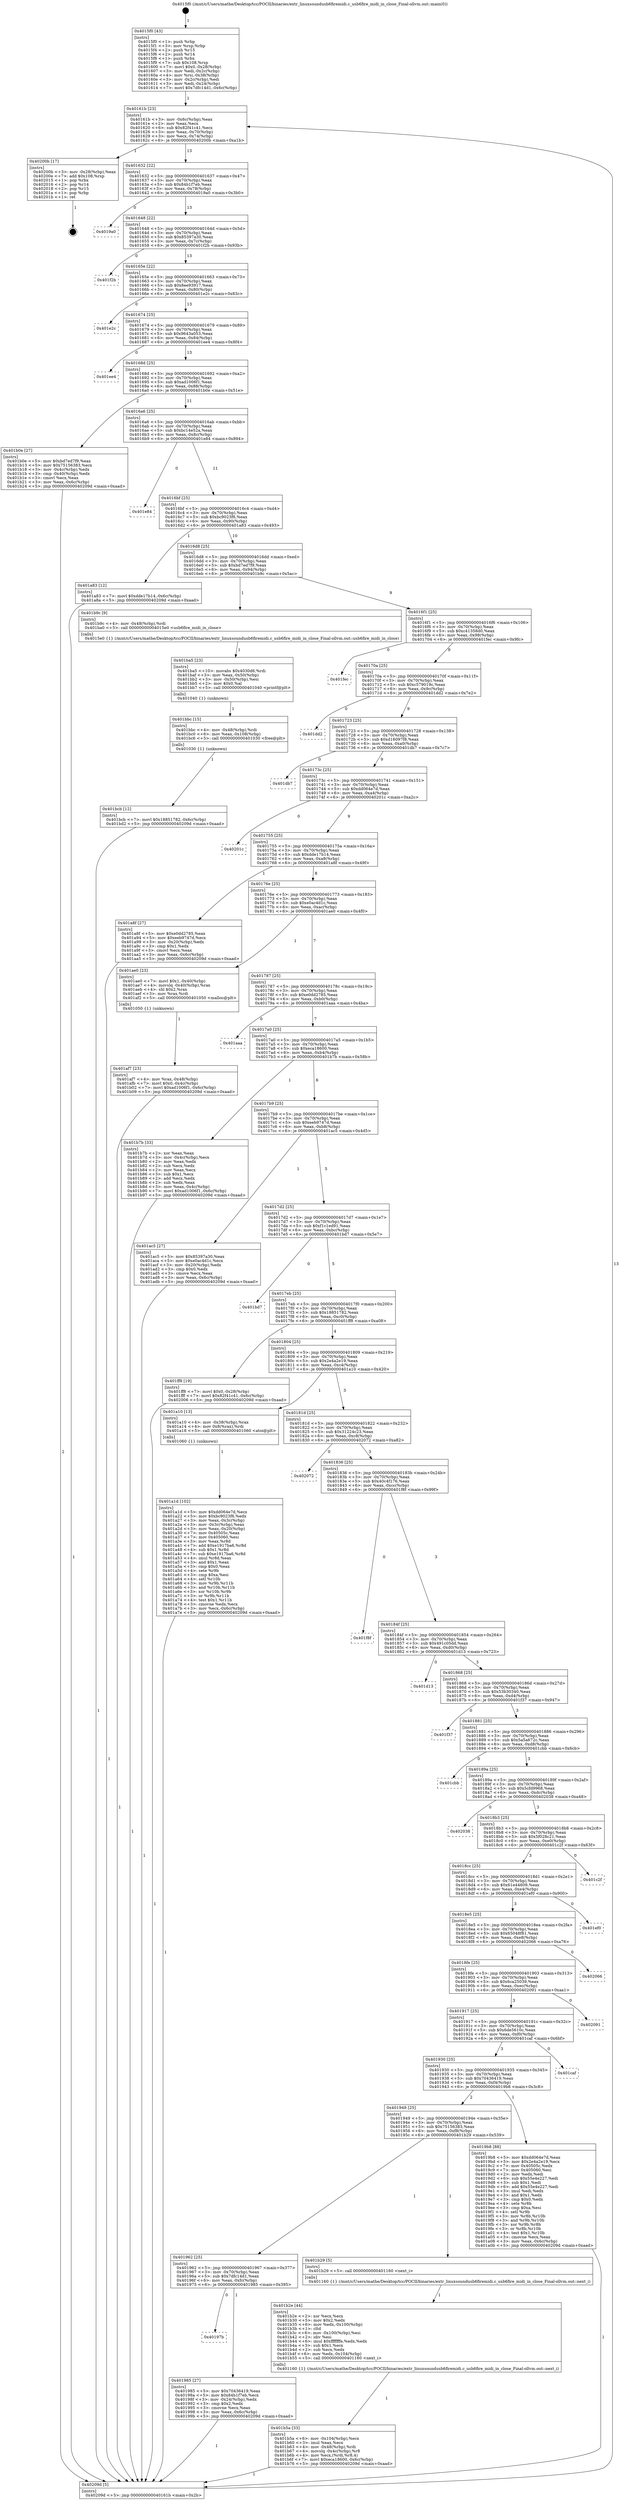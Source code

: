digraph "0x4015f0" {
  label = "0x4015f0 (/mnt/c/Users/mathe/Desktop/tcc/POCII/binaries/extr_linuxsoundusb6firemidi.c_usb6fire_midi_in_close_Final-ollvm.out::main(0))"
  labelloc = "t"
  node[shape=record]

  Entry [label="",width=0.3,height=0.3,shape=circle,fillcolor=black,style=filled]
  "0x40161b" [label="{
     0x40161b [23]\l
     | [instrs]\l
     &nbsp;&nbsp;0x40161b \<+3\>: mov -0x6c(%rbp),%eax\l
     &nbsp;&nbsp;0x40161e \<+2\>: mov %eax,%ecx\l
     &nbsp;&nbsp;0x401620 \<+6\>: sub $0x82f41c41,%ecx\l
     &nbsp;&nbsp;0x401626 \<+3\>: mov %eax,-0x70(%rbp)\l
     &nbsp;&nbsp;0x401629 \<+3\>: mov %ecx,-0x74(%rbp)\l
     &nbsp;&nbsp;0x40162c \<+6\>: je 000000000040200b \<main+0xa1b\>\l
  }"]
  "0x40200b" [label="{
     0x40200b [17]\l
     | [instrs]\l
     &nbsp;&nbsp;0x40200b \<+3\>: mov -0x28(%rbp),%eax\l
     &nbsp;&nbsp;0x40200e \<+7\>: add $0x108,%rsp\l
     &nbsp;&nbsp;0x402015 \<+1\>: pop %rbx\l
     &nbsp;&nbsp;0x402016 \<+2\>: pop %r14\l
     &nbsp;&nbsp;0x402018 \<+2\>: pop %r15\l
     &nbsp;&nbsp;0x40201a \<+1\>: pop %rbp\l
     &nbsp;&nbsp;0x40201b \<+1\>: ret\l
  }"]
  "0x401632" [label="{
     0x401632 [22]\l
     | [instrs]\l
     &nbsp;&nbsp;0x401632 \<+5\>: jmp 0000000000401637 \<main+0x47\>\l
     &nbsp;&nbsp;0x401637 \<+3\>: mov -0x70(%rbp),%eax\l
     &nbsp;&nbsp;0x40163a \<+5\>: sub $0x84b1f7eb,%eax\l
     &nbsp;&nbsp;0x40163f \<+3\>: mov %eax,-0x78(%rbp)\l
     &nbsp;&nbsp;0x401642 \<+6\>: je 00000000004019a0 \<main+0x3b0\>\l
  }"]
  Exit [label="",width=0.3,height=0.3,shape=circle,fillcolor=black,style=filled,peripheries=2]
  "0x4019a0" [label="{
     0x4019a0\l
  }", style=dashed]
  "0x401648" [label="{
     0x401648 [22]\l
     | [instrs]\l
     &nbsp;&nbsp;0x401648 \<+5\>: jmp 000000000040164d \<main+0x5d\>\l
     &nbsp;&nbsp;0x40164d \<+3\>: mov -0x70(%rbp),%eax\l
     &nbsp;&nbsp;0x401650 \<+5\>: sub $0x85397a30,%eax\l
     &nbsp;&nbsp;0x401655 \<+3\>: mov %eax,-0x7c(%rbp)\l
     &nbsp;&nbsp;0x401658 \<+6\>: je 0000000000401f2b \<main+0x93b\>\l
  }"]
  "0x401bcb" [label="{
     0x401bcb [12]\l
     | [instrs]\l
     &nbsp;&nbsp;0x401bcb \<+7\>: movl $0x18851782,-0x6c(%rbp)\l
     &nbsp;&nbsp;0x401bd2 \<+5\>: jmp 000000000040209d \<main+0xaad\>\l
  }"]
  "0x401f2b" [label="{
     0x401f2b\l
  }", style=dashed]
  "0x40165e" [label="{
     0x40165e [22]\l
     | [instrs]\l
     &nbsp;&nbsp;0x40165e \<+5\>: jmp 0000000000401663 \<main+0x73\>\l
     &nbsp;&nbsp;0x401663 \<+3\>: mov -0x70(%rbp),%eax\l
     &nbsp;&nbsp;0x401666 \<+5\>: sub $0x8ee93917,%eax\l
     &nbsp;&nbsp;0x40166b \<+3\>: mov %eax,-0x80(%rbp)\l
     &nbsp;&nbsp;0x40166e \<+6\>: je 0000000000401e2c \<main+0x83c\>\l
  }"]
  "0x401bbc" [label="{
     0x401bbc [15]\l
     | [instrs]\l
     &nbsp;&nbsp;0x401bbc \<+4\>: mov -0x48(%rbp),%rdi\l
     &nbsp;&nbsp;0x401bc0 \<+6\>: mov %eax,-0x108(%rbp)\l
     &nbsp;&nbsp;0x401bc6 \<+5\>: call 0000000000401030 \<free@plt\>\l
     | [calls]\l
     &nbsp;&nbsp;0x401030 \{1\} (unknown)\l
  }"]
  "0x401e2c" [label="{
     0x401e2c\l
  }", style=dashed]
  "0x401674" [label="{
     0x401674 [25]\l
     | [instrs]\l
     &nbsp;&nbsp;0x401674 \<+5\>: jmp 0000000000401679 \<main+0x89\>\l
     &nbsp;&nbsp;0x401679 \<+3\>: mov -0x70(%rbp),%eax\l
     &nbsp;&nbsp;0x40167c \<+5\>: sub $0x9643a053,%eax\l
     &nbsp;&nbsp;0x401681 \<+6\>: mov %eax,-0x84(%rbp)\l
     &nbsp;&nbsp;0x401687 \<+6\>: je 0000000000401ee4 \<main+0x8f4\>\l
  }"]
  "0x401ba5" [label="{
     0x401ba5 [23]\l
     | [instrs]\l
     &nbsp;&nbsp;0x401ba5 \<+10\>: movabs $0x4030d6,%rdi\l
     &nbsp;&nbsp;0x401baf \<+3\>: mov %eax,-0x50(%rbp)\l
     &nbsp;&nbsp;0x401bb2 \<+3\>: mov -0x50(%rbp),%esi\l
     &nbsp;&nbsp;0x401bb5 \<+2\>: mov $0x0,%al\l
     &nbsp;&nbsp;0x401bb7 \<+5\>: call 0000000000401040 \<printf@plt\>\l
     | [calls]\l
     &nbsp;&nbsp;0x401040 \{1\} (unknown)\l
  }"]
  "0x401ee4" [label="{
     0x401ee4\l
  }", style=dashed]
  "0x40168d" [label="{
     0x40168d [25]\l
     | [instrs]\l
     &nbsp;&nbsp;0x40168d \<+5\>: jmp 0000000000401692 \<main+0xa2\>\l
     &nbsp;&nbsp;0x401692 \<+3\>: mov -0x70(%rbp),%eax\l
     &nbsp;&nbsp;0x401695 \<+5\>: sub $0xad1006f1,%eax\l
     &nbsp;&nbsp;0x40169a \<+6\>: mov %eax,-0x88(%rbp)\l
     &nbsp;&nbsp;0x4016a0 \<+6\>: je 0000000000401b0e \<main+0x51e\>\l
  }"]
  "0x401b5a" [label="{
     0x401b5a [33]\l
     | [instrs]\l
     &nbsp;&nbsp;0x401b5a \<+6\>: mov -0x104(%rbp),%ecx\l
     &nbsp;&nbsp;0x401b60 \<+3\>: imul %eax,%ecx\l
     &nbsp;&nbsp;0x401b63 \<+4\>: mov -0x48(%rbp),%rdi\l
     &nbsp;&nbsp;0x401b67 \<+4\>: movslq -0x4c(%rbp),%r8\l
     &nbsp;&nbsp;0x401b6b \<+4\>: mov %ecx,(%rdi,%r8,4)\l
     &nbsp;&nbsp;0x401b6f \<+7\>: movl $0xeca18600,-0x6c(%rbp)\l
     &nbsp;&nbsp;0x401b76 \<+5\>: jmp 000000000040209d \<main+0xaad\>\l
  }"]
  "0x401b0e" [label="{
     0x401b0e [27]\l
     | [instrs]\l
     &nbsp;&nbsp;0x401b0e \<+5\>: mov $0xbd7ed7f9,%eax\l
     &nbsp;&nbsp;0x401b13 \<+5\>: mov $0x75156383,%ecx\l
     &nbsp;&nbsp;0x401b18 \<+3\>: mov -0x4c(%rbp),%edx\l
     &nbsp;&nbsp;0x401b1b \<+3\>: cmp -0x40(%rbp),%edx\l
     &nbsp;&nbsp;0x401b1e \<+3\>: cmovl %ecx,%eax\l
     &nbsp;&nbsp;0x401b21 \<+3\>: mov %eax,-0x6c(%rbp)\l
     &nbsp;&nbsp;0x401b24 \<+5\>: jmp 000000000040209d \<main+0xaad\>\l
  }"]
  "0x4016a6" [label="{
     0x4016a6 [25]\l
     | [instrs]\l
     &nbsp;&nbsp;0x4016a6 \<+5\>: jmp 00000000004016ab \<main+0xbb\>\l
     &nbsp;&nbsp;0x4016ab \<+3\>: mov -0x70(%rbp),%eax\l
     &nbsp;&nbsp;0x4016ae \<+5\>: sub $0xbc14e52a,%eax\l
     &nbsp;&nbsp;0x4016b3 \<+6\>: mov %eax,-0x8c(%rbp)\l
     &nbsp;&nbsp;0x4016b9 \<+6\>: je 0000000000401e84 \<main+0x894\>\l
  }"]
  "0x401b2e" [label="{
     0x401b2e [44]\l
     | [instrs]\l
     &nbsp;&nbsp;0x401b2e \<+2\>: xor %ecx,%ecx\l
     &nbsp;&nbsp;0x401b30 \<+5\>: mov $0x2,%edx\l
     &nbsp;&nbsp;0x401b35 \<+6\>: mov %edx,-0x100(%rbp)\l
     &nbsp;&nbsp;0x401b3b \<+1\>: cltd\l
     &nbsp;&nbsp;0x401b3c \<+6\>: mov -0x100(%rbp),%esi\l
     &nbsp;&nbsp;0x401b42 \<+2\>: idiv %esi\l
     &nbsp;&nbsp;0x401b44 \<+6\>: imul $0xfffffffe,%edx,%edx\l
     &nbsp;&nbsp;0x401b4a \<+3\>: sub $0x1,%ecx\l
     &nbsp;&nbsp;0x401b4d \<+2\>: sub %ecx,%edx\l
     &nbsp;&nbsp;0x401b4f \<+6\>: mov %edx,-0x104(%rbp)\l
     &nbsp;&nbsp;0x401b55 \<+5\>: call 0000000000401160 \<next_i\>\l
     | [calls]\l
     &nbsp;&nbsp;0x401160 \{1\} (/mnt/c/Users/mathe/Desktop/tcc/POCII/binaries/extr_linuxsoundusb6firemidi.c_usb6fire_midi_in_close_Final-ollvm.out::next_i)\l
  }"]
  "0x401e84" [label="{
     0x401e84\l
  }", style=dashed]
  "0x4016bf" [label="{
     0x4016bf [25]\l
     | [instrs]\l
     &nbsp;&nbsp;0x4016bf \<+5\>: jmp 00000000004016c4 \<main+0xd4\>\l
     &nbsp;&nbsp;0x4016c4 \<+3\>: mov -0x70(%rbp),%eax\l
     &nbsp;&nbsp;0x4016c7 \<+5\>: sub $0xbc9023f6,%eax\l
     &nbsp;&nbsp;0x4016cc \<+6\>: mov %eax,-0x90(%rbp)\l
     &nbsp;&nbsp;0x4016d2 \<+6\>: je 0000000000401a83 \<main+0x493\>\l
  }"]
  "0x401af7" [label="{
     0x401af7 [23]\l
     | [instrs]\l
     &nbsp;&nbsp;0x401af7 \<+4\>: mov %rax,-0x48(%rbp)\l
     &nbsp;&nbsp;0x401afb \<+7\>: movl $0x0,-0x4c(%rbp)\l
     &nbsp;&nbsp;0x401b02 \<+7\>: movl $0xad1006f1,-0x6c(%rbp)\l
     &nbsp;&nbsp;0x401b09 \<+5\>: jmp 000000000040209d \<main+0xaad\>\l
  }"]
  "0x401a83" [label="{
     0x401a83 [12]\l
     | [instrs]\l
     &nbsp;&nbsp;0x401a83 \<+7\>: movl $0xdde17b14,-0x6c(%rbp)\l
     &nbsp;&nbsp;0x401a8a \<+5\>: jmp 000000000040209d \<main+0xaad\>\l
  }"]
  "0x4016d8" [label="{
     0x4016d8 [25]\l
     | [instrs]\l
     &nbsp;&nbsp;0x4016d8 \<+5\>: jmp 00000000004016dd \<main+0xed\>\l
     &nbsp;&nbsp;0x4016dd \<+3\>: mov -0x70(%rbp),%eax\l
     &nbsp;&nbsp;0x4016e0 \<+5\>: sub $0xbd7ed7f9,%eax\l
     &nbsp;&nbsp;0x4016e5 \<+6\>: mov %eax,-0x94(%rbp)\l
     &nbsp;&nbsp;0x4016eb \<+6\>: je 0000000000401b9c \<main+0x5ac\>\l
  }"]
  "0x401a1d" [label="{
     0x401a1d [102]\l
     | [instrs]\l
     &nbsp;&nbsp;0x401a1d \<+5\>: mov $0xdd064e7d,%ecx\l
     &nbsp;&nbsp;0x401a22 \<+5\>: mov $0xbc9023f6,%edx\l
     &nbsp;&nbsp;0x401a27 \<+3\>: mov %eax,-0x3c(%rbp)\l
     &nbsp;&nbsp;0x401a2a \<+3\>: mov -0x3c(%rbp),%eax\l
     &nbsp;&nbsp;0x401a2d \<+3\>: mov %eax,-0x20(%rbp)\l
     &nbsp;&nbsp;0x401a30 \<+7\>: mov 0x40505c,%eax\l
     &nbsp;&nbsp;0x401a37 \<+7\>: mov 0x405060,%esi\l
     &nbsp;&nbsp;0x401a3e \<+3\>: mov %eax,%r8d\l
     &nbsp;&nbsp;0x401a41 \<+7\>: add $0xe1917ba6,%r8d\l
     &nbsp;&nbsp;0x401a48 \<+4\>: sub $0x1,%r8d\l
     &nbsp;&nbsp;0x401a4c \<+7\>: sub $0xe1917ba6,%r8d\l
     &nbsp;&nbsp;0x401a53 \<+4\>: imul %r8d,%eax\l
     &nbsp;&nbsp;0x401a57 \<+3\>: and $0x1,%eax\l
     &nbsp;&nbsp;0x401a5a \<+3\>: cmp $0x0,%eax\l
     &nbsp;&nbsp;0x401a5d \<+4\>: sete %r9b\l
     &nbsp;&nbsp;0x401a61 \<+3\>: cmp $0xa,%esi\l
     &nbsp;&nbsp;0x401a64 \<+4\>: setl %r10b\l
     &nbsp;&nbsp;0x401a68 \<+3\>: mov %r9b,%r11b\l
     &nbsp;&nbsp;0x401a6b \<+3\>: and %r10b,%r11b\l
     &nbsp;&nbsp;0x401a6e \<+3\>: xor %r10b,%r9b\l
     &nbsp;&nbsp;0x401a71 \<+3\>: or %r9b,%r11b\l
     &nbsp;&nbsp;0x401a74 \<+4\>: test $0x1,%r11b\l
     &nbsp;&nbsp;0x401a78 \<+3\>: cmovne %edx,%ecx\l
     &nbsp;&nbsp;0x401a7b \<+3\>: mov %ecx,-0x6c(%rbp)\l
     &nbsp;&nbsp;0x401a7e \<+5\>: jmp 000000000040209d \<main+0xaad\>\l
  }"]
  "0x401b9c" [label="{
     0x401b9c [9]\l
     | [instrs]\l
     &nbsp;&nbsp;0x401b9c \<+4\>: mov -0x48(%rbp),%rdi\l
     &nbsp;&nbsp;0x401ba0 \<+5\>: call 00000000004015e0 \<usb6fire_midi_in_close\>\l
     | [calls]\l
     &nbsp;&nbsp;0x4015e0 \{1\} (/mnt/c/Users/mathe/Desktop/tcc/POCII/binaries/extr_linuxsoundusb6firemidi.c_usb6fire_midi_in_close_Final-ollvm.out::usb6fire_midi_in_close)\l
  }"]
  "0x4016f1" [label="{
     0x4016f1 [25]\l
     | [instrs]\l
     &nbsp;&nbsp;0x4016f1 \<+5\>: jmp 00000000004016f6 \<main+0x106\>\l
     &nbsp;&nbsp;0x4016f6 \<+3\>: mov -0x70(%rbp),%eax\l
     &nbsp;&nbsp;0x4016f9 \<+5\>: sub $0xc41358d0,%eax\l
     &nbsp;&nbsp;0x4016fe \<+6\>: mov %eax,-0x98(%rbp)\l
     &nbsp;&nbsp;0x401704 \<+6\>: je 0000000000401fec \<main+0x9fc\>\l
  }"]
  "0x4015f0" [label="{
     0x4015f0 [43]\l
     | [instrs]\l
     &nbsp;&nbsp;0x4015f0 \<+1\>: push %rbp\l
     &nbsp;&nbsp;0x4015f1 \<+3\>: mov %rsp,%rbp\l
     &nbsp;&nbsp;0x4015f4 \<+2\>: push %r15\l
     &nbsp;&nbsp;0x4015f6 \<+2\>: push %r14\l
     &nbsp;&nbsp;0x4015f8 \<+1\>: push %rbx\l
     &nbsp;&nbsp;0x4015f9 \<+7\>: sub $0x108,%rsp\l
     &nbsp;&nbsp;0x401600 \<+7\>: movl $0x0,-0x28(%rbp)\l
     &nbsp;&nbsp;0x401607 \<+3\>: mov %edi,-0x2c(%rbp)\l
     &nbsp;&nbsp;0x40160a \<+4\>: mov %rsi,-0x38(%rbp)\l
     &nbsp;&nbsp;0x40160e \<+3\>: mov -0x2c(%rbp),%edi\l
     &nbsp;&nbsp;0x401611 \<+3\>: mov %edi,-0x24(%rbp)\l
     &nbsp;&nbsp;0x401614 \<+7\>: movl $0x7dfc14d1,-0x6c(%rbp)\l
  }"]
  "0x401fec" [label="{
     0x401fec\l
  }", style=dashed]
  "0x40170a" [label="{
     0x40170a [25]\l
     | [instrs]\l
     &nbsp;&nbsp;0x40170a \<+5\>: jmp 000000000040170f \<main+0x11f\>\l
     &nbsp;&nbsp;0x40170f \<+3\>: mov -0x70(%rbp),%eax\l
     &nbsp;&nbsp;0x401712 \<+5\>: sub $0xc579019c,%eax\l
     &nbsp;&nbsp;0x401717 \<+6\>: mov %eax,-0x9c(%rbp)\l
     &nbsp;&nbsp;0x40171d \<+6\>: je 0000000000401dd2 \<main+0x7e2\>\l
  }"]
  "0x40209d" [label="{
     0x40209d [5]\l
     | [instrs]\l
     &nbsp;&nbsp;0x40209d \<+5\>: jmp 000000000040161b \<main+0x2b\>\l
  }"]
  "0x401dd2" [label="{
     0x401dd2\l
  }", style=dashed]
  "0x401723" [label="{
     0x401723 [25]\l
     | [instrs]\l
     &nbsp;&nbsp;0x401723 \<+5\>: jmp 0000000000401728 \<main+0x138\>\l
     &nbsp;&nbsp;0x401728 \<+3\>: mov -0x70(%rbp),%eax\l
     &nbsp;&nbsp;0x40172b \<+5\>: sub $0xd16097f8,%eax\l
     &nbsp;&nbsp;0x401730 \<+6\>: mov %eax,-0xa0(%rbp)\l
     &nbsp;&nbsp;0x401736 \<+6\>: je 0000000000401db7 \<main+0x7c7\>\l
  }"]
  "0x40197b" [label="{
     0x40197b\l
  }", style=dashed]
  "0x401db7" [label="{
     0x401db7\l
  }", style=dashed]
  "0x40173c" [label="{
     0x40173c [25]\l
     | [instrs]\l
     &nbsp;&nbsp;0x40173c \<+5\>: jmp 0000000000401741 \<main+0x151\>\l
     &nbsp;&nbsp;0x401741 \<+3\>: mov -0x70(%rbp),%eax\l
     &nbsp;&nbsp;0x401744 \<+5\>: sub $0xdd064e7d,%eax\l
     &nbsp;&nbsp;0x401749 \<+6\>: mov %eax,-0xa4(%rbp)\l
     &nbsp;&nbsp;0x40174f \<+6\>: je 000000000040201c \<main+0xa2c\>\l
  }"]
  "0x401985" [label="{
     0x401985 [27]\l
     | [instrs]\l
     &nbsp;&nbsp;0x401985 \<+5\>: mov $0x70436419,%eax\l
     &nbsp;&nbsp;0x40198a \<+5\>: mov $0x84b1f7eb,%ecx\l
     &nbsp;&nbsp;0x40198f \<+3\>: mov -0x24(%rbp),%edx\l
     &nbsp;&nbsp;0x401992 \<+3\>: cmp $0x2,%edx\l
     &nbsp;&nbsp;0x401995 \<+3\>: cmovne %ecx,%eax\l
     &nbsp;&nbsp;0x401998 \<+3\>: mov %eax,-0x6c(%rbp)\l
     &nbsp;&nbsp;0x40199b \<+5\>: jmp 000000000040209d \<main+0xaad\>\l
  }"]
  "0x40201c" [label="{
     0x40201c\l
  }", style=dashed]
  "0x401755" [label="{
     0x401755 [25]\l
     | [instrs]\l
     &nbsp;&nbsp;0x401755 \<+5\>: jmp 000000000040175a \<main+0x16a\>\l
     &nbsp;&nbsp;0x40175a \<+3\>: mov -0x70(%rbp),%eax\l
     &nbsp;&nbsp;0x40175d \<+5\>: sub $0xdde17b14,%eax\l
     &nbsp;&nbsp;0x401762 \<+6\>: mov %eax,-0xa8(%rbp)\l
     &nbsp;&nbsp;0x401768 \<+6\>: je 0000000000401a8f \<main+0x49f\>\l
  }"]
  "0x401962" [label="{
     0x401962 [25]\l
     | [instrs]\l
     &nbsp;&nbsp;0x401962 \<+5\>: jmp 0000000000401967 \<main+0x377\>\l
     &nbsp;&nbsp;0x401967 \<+3\>: mov -0x70(%rbp),%eax\l
     &nbsp;&nbsp;0x40196a \<+5\>: sub $0x7dfc14d1,%eax\l
     &nbsp;&nbsp;0x40196f \<+6\>: mov %eax,-0xfc(%rbp)\l
     &nbsp;&nbsp;0x401975 \<+6\>: je 0000000000401985 \<main+0x395\>\l
  }"]
  "0x401a8f" [label="{
     0x401a8f [27]\l
     | [instrs]\l
     &nbsp;&nbsp;0x401a8f \<+5\>: mov $0xe0dd2785,%eax\l
     &nbsp;&nbsp;0x401a94 \<+5\>: mov $0xeeb9747d,%ecx\l
     &nbsp;&nbsp;0x401a99 \<+3\>: mov -0x20(%rbp),%edx\l
     &nbsp;&nbsp;0x401a9c \<+3\>: cmp $0x1,%edx\l
     &nbsp;&nbsp;0x401a9f \<+3\>: cmovl %ecx,%eax\l
     &nbsp;&nbsp;0x401aa2 \<+3\>: mov %eax,-0x6c(%rbp)\l
     &nbsp;&nbsp;0x401aa5 \<+5\>: jmp 000000000040209d \<main+0xaad\>\l
  }"]
  "0x40176e" [label="{
     0x40176e [25]\l
     | [instrs]\l
     &nbsp;&nbsp;0x40176e \<+5\>: jmp 0000000000401773 \<main+0x183\>\l
     &nbsp;&nbsp;0x401773 \<+3\>: mov -0x70(%rbp),%eax\l
     &nbsp;&nbsp;0x401776 \<+5\>: sub $0xe0ac4d1c,%eax\l
     &nbsp;&nbsp;0x40177b \<+6\>: mov %eax,-0xac(%rbp)\l
     &nbsp;&nbsp;0x401781 \<+6\>: je 0000000000401ae0 \<main+0x4f0\>\l
  }"]
  "0x401b29" [label="{
     0x401b29 [5]\l
     | [instrs]\l
     &nbsp;&nbsp;0x401b29 \<+5\>: call 0000000000401160 \<next_i\>\l
     | [calls]\l
     &nbsp;&nbsp;0x401160 \{1\} (/mnt/c/Users/mathe/Desktop/tcc/POCII/binaries/extr_linuxsoundusb6firemidi.c_usb6fire_midi_in_close_Final-ollvm.out::next_i)\l
  }"]
  "0x401ae0" [label="{
     0x401ae0 [23]\l
     | [instrs]\l
     &nbsp;&nbsp;0x401ae0 \<+7\>: movl $0x1,-0x40(%rbp)\l
     &nbsp;&nbsp;0x401ae7 \<+4\>: movslq -0x40(%rbp),%rax\l
     &nbsp;&nbsp;0x401aeb \<+4\>: shl $0x2,%rax\l
     &nbsp;&nbsp;0x401aef \<+3\>: mov %rax,%rdi\l
     &nbsp;&nbsp;0x401af2 \<+5\>: call 0000000000401050 \<malloc@plt\>\l
     | [calls]\l
     &nbsp;&nbsp;0x401050 \{1\} (unknown)\l
  }"]
  "0x401787" [label="{
     0x401787 [25]\l
     | [instrs]\l
     &nbsp;&nbsp;0x401787 \<+5\>: jmp 000000000040178c \<main+0x19c\>\l
     &nbsp;&nbsp;0x40178c \<+3\>: mov -0x70(%rbp),%eax\l
     &nbsp;&nbsp;0x40178f \<+5\>: sub $0xe0dd2785,%eax\l
     &nbsp;&nbsp;0x401794 \<+6\>: mov %eax,-0xb0(%rbp)\l
     &nbsp;&nbsp;0x40179a \<+6\>: je 0000000000401aaa \<main+0x4ba\>\l
  }"]
  "0x401949" [label="{
     0x401949 [25]\l
     | [instrs]\l
     &nbsp;&nbsp;0x401949 \<+5\>: jmp 000000000040194e \<main+0x35e\>\l
     &nbsp;&nbsp;0x40194e \<+3\>: mov -0x70(%rbp),%eax\l
     &nbsp;&nbsp;0x401951 \<+5\>: sub $0x75156383,%eax\l
     &nbsp;&nbsp;0x401956 \<+6\>: mov %eax,-0xf8(%rbp)\l
     &nbsp;&nbsp;0x40195c \<+6\>: je 0000000000401b29 \<main+0x539\>\l
  }"]
  "0x401aaa" [label="{
     0x401aaa\l
  }", style=dashed]
  "0x4017a0" [label="{
     0x4017a0 [25]\l
     | [instrs]\l
     &nbsp;&nbsp;0x4017a0 \<+5\>: jmp 00000000004017a5 \<main+0x1b5\>\l
     &nbsp;&nbsp;0x4017a5 \<+3\>: mov -0x70(%rbp),%eax\l
     &nbsp;&nbsp;0x4017a8 \<+5\>: sub $0xeca18600,%eax\l
     &nbsp;&nbsp;0x4017ad \<+6\>: mov %eax,-0xb4(%rbp)\l
     &nbsp;&nbsp;0x4017b3 \<+6\>: je 0000000000401b7b \<main+0x58b\>\l
  }"]
  "0x4019b8" [label="{
     0x4019b8 [88]\l
     | [instrs]\l
     &nbsp;&nbsp;0x4019b8 \<+5\>: mov $0xdd064e7d,%eax\l
     &nbsp;&nbsp;0x4019bd \<+5\>: mov $0x2e4a2e19,%ecx\l
     &nbsp;&nbsp;0x4019c2 \<+7\>: mov 0x40505c,%edx\l
     &nbsp;&nbsp;0x4019c9 \<+7\>: mov 0x405060,%esi\l
     &nbsp;&nbsp;0x4019d0 \<+2\>: mov %edx,%edi\l
     &nbsp;&nbsp;0x4019d2 \<+6\>: sub $0x55e4e227,%edi\l
     &nbsp;&nbsp;0x4019d8 \<+3\>: sub $0x1,%edi\l
     &nbsp;&nbsp;0x4019db \<+6\>: add $0x55e4e227,%edi\l
     &nbsp;&nbsp;0x4019e1 \<+3\>: imul %edi,%edx\l
     &nbsp;&nbsp;0x4019e4 \<+3\>: and $0x1,%edx\l
     &nbsp;&nbsp;0x4019e7 \<+3\>: cmp $0x0,%edx\l
     &nbsp;&nbsp;0x4019ea \<+4\>: sete %r8b\l
     &nbsp;&nbsp;0x4019ee \<+3\>: cmp $0xa,%esi\l
     &nbsp;&nbsp;0x4019f1 \<+4\>: setl %r9b\l
     &nbsp;&nbsp;0x4019f5 \<+3\>: mov %r8b,%r10b\l
     &nbsp;&nbsp;0x4019f8 \<+3\>: and %r9b,%r10b\l
     &nbsp;&nbsp;0x4019fb \<+3\>: xor %r9b,%r8b\l
     &nbsp;&nbsp;0x4019fe \<+3\>: or %r8b,%r10b\l
     &nbsp;&nbsp;0x401a01 \<+4\>: test $0x1,%r10b\l
     &nbsp;&nbsp;0x401a05 \<+3\>: cmovne %ecx,%eax\l
     &nbsp;&nbsp;0x401a08 \<+3\>: mov %eax,-0x6c(%rbp)\l
     &nbsp;&nbsp;0x401a0b \<+5\>: jmp 000000000040209d \<main+0xaad\>\l
  }"]
  "0x401b7b" [label="{
     0x401b7b [33]\l
     | [instrs]\l
     &nbsp;&nbsp;0x401b7b \<+2\>: xor %eax,%eax\l
     &nbsp;&nbsp;0x401b7d \<+3\>: mov -0x4c(%rbp),%ecx\l
     &nbsp;&nbsp;0x401b80 \<+2\>: mov %eax,%edx\l
     &nbsp;&nbsp;0x401b82 \<+2\>: sub %ecx,%edx\l
     &nbsp;&nbsp;0x401b84 \<+2\>: mov %eax,%ecx\l
     &nbsp;&nbsp;0x401b86 \<+3\>: sub $0x1,%ecx\l
     &nbsp;&nbsp;0x401b89 \<+2\>: add %ecx,%edx\l
     &nbsp;&nbsp;0x401b8b \<+2\>: sub %edx,%eax\l
     &nbsp;&nbsp;0x401b8d \<+3\>: mov %eax,-0x4c(%rbp)\l
     &nbsp;&nbsp;0x401b90 \<+7\>: movl $0xad1006f1,-0x6c(%rbp)\l
     &nbsp;&nbsp;0x401b97 \<+5\>: jmp 000000000040209d \<main+0xaad\>\l
  }"]
  "0x4017b9" [label="{
     0x4017b9 [25]\l
     | [instrs]\l
     &nbsp;&nbsp;0x4017b9 \<+5\>: jmp 00000000004017be \<main+0x1ce\>\l
     &nbsp;&nbsp;0x4017be \<+3\>: mov -0x70(%rbp),%eax\l
     &nbsp;&nbsp;0x4017c1 \<+5\>: sub $0xeeb9747d,%eax\l
     &nbsp;&nbsp;0x4017c6 \<+6\>: mov %eax,-0xb8(%rbp)\l
     &nbsp;&nbsp;0x4017cc \<+6\>: je 0000000000401ac5 \<main+0x4d5\>\l
  }"]
  "0x401930" [label="{
     0x401930 [25]\l
     | [instrs]\l
     &nbsp;&nbsp;0x401930 \<+5\>: jmp 0000000000401935 \<main+0x345\>\l
     &nbsp;&nbsp;0x401935 \<+3\>: mov -0x70(%rbp),%eax\l
     &nbsp;&nbsp;0x401938 \<+5\>: sub $0x70436419,%eax\l
     &nbsp;&nbsp;0x40193d \<+6\>: mov %eax,-0xf4(%rbp)\l
     &nbsp;&nbsp;0x401943 \<+6\>: je 00000000004019b8 \<main+0x3c8\>\l
  }"]
  "0x401ac5" [label="{
     0x401ac5 [27]\l
     | [instrs]\l
     &nbsp;&nbsp;0x401ac5 \<+5\>: mov $0x85397a30,%eax\l
     &nbsp;&nbsp;0x401aca \<+5\>: mov $0xe0ac4d1c,%ecx\l
     &nbsp;&nbsp;0x401acf \<+3\>: mov -0x20(%rbp),%edx\l
     &nbsp;&nbsp;0x401ad2 \<+3\>: cmp $0x0,%edx\l
     &nbsp;&nbsp;0x401ad5 \<+3\>: cmove %ecx,%eax\l
     &nbsp;&nbsp;0x401ad8 \<+3\>: mov %eax,-0x6c(%rbp)\l
     &nbsp;&nbsp;0x401adb \<+5\>: jmp 000000000040209d \<main+0xaad\>\l
  }"]
  "0x4017d2" [label="{
     0x4017d2 [25]\l
     | [instrs]\l
     &nbsp;&nbsp;0x4017d2 \<+5\>: jmp 00000000004017d7 \<main+0x1e7\>\l
     &nbsp;&nbsp;0x4017d7 \<+3\>: mov -0x70(%rbp),%eax\l
     &nbsp;&nbsp;0x4017da \<+5\>: sub $0xf1c1ed91,%eax\l
     &nbsp;&nbsp;0x4017df \<+6\>: mov %eax,-0xbc(%rbp)\l
     &nbsp;&nbsp;0x4017e5 \<+6\>: je 0000000000401bd7 \<main+0x5e7\>\l
  }"]
  "0x401caf" [label="{
     0x401caf\l
  }", style=dashed]
  "0x401bd7" [label="{
     0x401bd7\l
  }", style=dashed]
  "0x4017eb" [label="{
     0x4017eb [25]\l
     | [instrs]\l
     &nbsp;&nbsp;0x4017eb \<+5\>: jmp 00000000004017f0 \<main+0x200\>\l
     &nbsp;&nbsp;0x4017f0 \<+3\>: mov -0x70(%rbp),%eax\l
     &nbsp;&nbsp;0x4017f3 \<+5\>: sub $0x18851782,%eax\l
     &nbsp;&nbsp;0x4017f8 \<+6\>: mov %eax,-0xc0(%rbp)\l
     &nbsp;&nbsp;0x4017fe \<+6\>: je 0000000000401ff8 \<main+0xa08\>\l
  }"]
  "0x401917" [label="{
     0x401917 [25]\l
     | [instrs]\l
     &nbsp;&nbsp;0x401917 \<+5\>: jmp 000000000040191c \<main+0x32c\>\l
     &nbsp;&nbsp;0x40191c \<+3\>: mov -0x70(%rbp),%eax\l
     &nbsp;&nbsp;0x40191f \<+5\>: sub $0x6de5610c,%eax\l
     &nbsp;&nbsp;0x401924 \<+6\>: mov %eax,-0xf0(%rbp)\l
     &nbsp;&nbsp;0x40192a \<+6\>: je 0000000000401caf \<main+0x6bf\>\l
  }"]
  "0x401ff8" [label="{
     0x401ff8 [19]\l
     | [instrs]\l
     &nbsp;&nbsp;0x401ff8 \<+7\>: movl $0x0,-0x28(%rbp)\l
     &nbsp;&nbsp;0x401fff \<+7\>: movl $0x82f41c41,-0x6c(%rbp)\l
     &nbsp;&nbsp;0x402006 \<+5\>: jmp 000000000040209d \<main+0xaad\>\l
  }"]
  "0x401804" [label="{
     0x401804 [25]\l
     | [instrs]\l
     &nbsp;&nbsp;0x401804 \<+5\>: jmp 0000000000401809 \<main+0x219\>\l
     &nbsp;&nbsp;0x401809 \<+3\>: mov -0x70(%rbp),%eax\l
     &nbsp;&nbsp;0x40180c \<+5\>: sub $0x2e4a2e19,%eax\l
     &nbsp;&nbsp;0x401811 \<+6\>: mov %eax,-0xc4(%rbp)\l
     &nbsp;&nbsp;0x401817 \<+6\>: je 0000000000401a10 \<main+0x420\>\l
  }"]
  "0x402091" [label="{
     0x402091\l
  }", style=dashed]
  "0x401a10" [label="{
     0x401a10 [13]\l
     | [instrs]\l
     &nbsp;&nbsp;0x401a10 \<+4\>: mov -0x38(%rbp),%rax\l
     &nbsp;&nbsp;0x401a14 \<+4\>: mov 0x8(%rax),%rdi\l
     &nbsp;&nbsp;0x401a18 \<+5\>: call 0000000000401060 \<atoi@plt\>\l
     | [calls]\l
     &nbsp;&nbsp;0x401060 \{1\} (unknown)\l
  }"]
  "0x40181d" [label="{
     0x40181d [25]\l
     | [instrs]\l
     &nbsp;&nbsp;0x40181d \<+5\>: jmp 0000000000401822 \<main+0x232\>\l
     &nbsp;&nbsp;0x401822 \<+3\>: mov -0x70(%rbp),%eax\l
     &nbsp;&nbsp;0x401825 \<+5\>: sub $0x31224c23,%eax\l
     &nbsp;&nbsp;0x40182a \<+6\>: mov %eax,-0xc8(%rbp)\l
     &nbsp;&nbsp;0x401830 \<+6\>: je 0000000000402072 \<main+0xa82\>\l
  }"]
  "0x4018fe" [label="{
     0x4018fe [25]\l
     | [instrs]\l
     &nbsp;&nbsp;0x4018fe \<+5\>: jmp 0000000000401903 \<main+0x313\>\l
     &nbsp;&nbsp;0x401903 \<+3\>: mov -0x70(%rbp),%eax\l
     &nbsp;&nbsp;0x401906 \<+5\>: sub $0x6ca25039,%eax\l
     &nbsp;&nbsp;0x40190b \<+6\>: mov %eax,-0xec(%rbp)\l
     &nbsp;&nbsp;0x401911 \<+6\>: je 0000000000402091 \<main+0xaa1\>\l
  }"]
  "0x402072" [label="{
     0x402072\l
  }", style=dashed]
  "0x401836" [label="{
     0x401836 [25]\l
     | [instrs]\l
     &nbsp;&nbsp;0x401836 \<+5\>: jmp 000000000040183b \<main+0x24b\>\l
     &nbsp;&nbsp;0x40183b \<+3\>: mov -0x70(%rbp),%eax\l
     &nbsp;&nbsp;0x40183e \<+5\>: sub $0x40c4f176,%eax\l
     &nbsp;&nbsp;0x401843 \<+6\>: mov %eax,-0xcc(%rbp)\l
     &nbsp;&nbsp;0x401849 \<+6\>: je 0000000000401f8f \<main+0x99f\>\l
  }"]
  "0x402066" [label="{
     0x402066\l
  }", style=dashed]
  "0x401f8f" [label="{
     0x401f8f\l
  }", style=dashed]
  "0x40184f" [label="{
     0x40184f [25]\l
     | [instrs]\l
     &nbsp;&nbsp;0x40184f \<+5\>: jmp 0000000000401854 \<main+0x264\>\l
     &nbsp;&nbsp;0x401854 \<+3\>: mov -0x70(%rbp),%eax\l
     &nbsp;&nbsp;0x401857 \<+5\>: sub $0x491c05dd,%eax\l
     &nbsp;&nbsp;0x40185c \<+6\>: mov %eax,-0xd0(%rbp)\l
     &nbsp;&nbsp;0x401862 \<+6\>: je 0000000000401d13 \<main+0x723\>\l
  }"]
  "0x4018e5" [label="{
     0x4018e5 [25]\l
     | [instrs]\l
     &nbsp;&nbsp;0x4018e5 \<+5\>: jmp 00000000004018ea \<main+0x2fa\>\l
     &nbsp;&nbsp;0x4018ea \<+3\>: mov -0x70(%rbp),%eax\l
     &nbsp;&nbsp;0x4018ed \<+5\>: sub $0x65048f81,%eax\l
     &nbsp;&nbsp;0x4018f2 \<+6\>: mov %eax,-0xe8(%rbp)\l
     &nbsp;&nbsp;0x4018f8 \<+6\>: je 0000000000402066 \<main+0xa76\>\l
  }"]
  "0x401d13" [label="{
     0x401d13\l
  }", style=dashed]
  "0x401868" [label="{
     0x401868 [25]\l
     | [instrs]\l
     &nbsp;&nbsp;0x401868 \<+5\>: jmp 000000000040186d \<main+0x27d\>\l
     &nbsp;&nbsp;0x40186d \<+3\>: mov -0x70(%rbp),%eax\l
     &nbsp;&nbsp;0x401870 \<+5\>: sub $0x53b30340,%eax\l
     &nbsp;&nbsp;0x401875 \<+6\>: mov %eax,-0xd4(%rbp)\l
     &nbsp;&nbsp;0x40187b \<+6\>: je 0000000000401f37 \<main+0x947\>\l
  }"]
  "0x401ef0" [label="{
     0x401ef0\l
  }", style=dashed]
  "0x401f37" [label="{
     0x401f37\l
  }", style=dashed]
  "0x401881" [label="{
     0x401881 [25]\l
     | [instrs]\l
     &nbsp;&nbsp;0x401881 \<+5\>: jmp 0000000000401886 \<main+0x296\>\l
     &nbsp;&nbsp;0x401886 \<+3\>: mov -0x70(%rbp),%eax\l
     &nbsp;&nbsp;0x401889 \<+5\>: sub $0x5a5a672c,%eax\l
     &nbsp;&nbsp;0x40188e \<+6\>: mov %eax,-0xd8(%rbp)\l
     &nbsp;&nbsp;0x401894 \<+6\>: je 0000000000401cbb \<main+0x6cb\>\l
  }"]
  "0x4018cc" [label="{
     0x4018cc [25]\l
     | [instrs]\l
     &nbsp;&nbsp;0x4018cc \<+5\>: jmp 00000000004018d1 \<main+0x2e1\>\l
     &nbsp;&nbsp;0x4018d1 \<+3\>: mov -0x70(%rbp),%eax\l
     &nbsp;&nbsp;0x4018d4 \<+5\>: sub $0x61e44609,%eax\l
     &nbsp;&nbsp;0x4018d9 \<+6\>: mov %eax,-0xe4(%rbp)\l
     &nbsp;&nbsp;0x4018df \<+6\>: je 0000000000401ef0 \<main+0x900\>\l
  }"]
  "0x401cbb" [label="{
     0x401cbb\l
  }", style=dashed]
  "0x40189a" [label="{
     0x40189a [25]\l
     | [instrs]\l
     &nbsp;&nbsp;0x40189a \<+5\>: jmp 000000000040189f \<main+0x2af\>\l
     &nbsp;&nbsp;0x40189f \<+3\>: mov -0x70(%rbp),%eax\l
     &nbsp;&nbsp;0x4018a2 \<+5\>: sub $0x5cfd9968,%eax\l
     &nbsp;&nbsp;0x4018a7 \<+6\>: mov %eax,-0xdc(%rbp)\l
     &nbsp;&nbsp;0x4018ad \<+6\>: je 0000000000402038 \<main+0xa48\>\l
  }"]
  "0x401c2f" [label="{
     0x401c2f\l
  }", style=dashed]
  "0x402038" [label="{
     0x402038\l
  }", style=dashed]
  "0x4018b3" [label="{
     0x4018b3 [25]\l
     | [instrs]\l
     &nbsp;&nbsp;0x4018b3 \<+5\>: jmp 00000000004018b8 \<main+0x2c8\>\l
     &nbsp;&nbsp;0x4018b8 \<+3\>: mov -0x70(%rbp),%eax\l
     &nbsp;&nbsp;0x4018bb \<+5\>: sub $0x5f028c21,%eax\l
     &nbsp;&nbsp;0x4018c0 \<+6\>: mov %eax,-0xe0(%rbp)\l
     &nbsp;&nbsp;0x4018c6 \<+6\>: je 0000000000401c2f \<main+0x63f\>\l
  }"]
  Entry -> "0x4015f0" [label=" 1"]
  "0x40161b" -> "0x40200b" [label=" 1"]
  "0x40161b" -> "0x401632" [label=" 13"]
  "0x40200b" -> Exit [label=" 1"]
  "0x401632" -> "0x4019a0" [label=" 0"]
  "0x401632" -> "0x401648" [label=" 13"]
  "0x401ff8" -> "0x40209d" [label=" 1"]
  "0x401648" -> "0x401f2b" [label=" 0"]
  "0x401648" -> "0x40165e" [label=" 13"]
  "0x401bcb" -> "0x40209d" [label=" 1"]
  "0x40165e" -> "0x401e2c" [label=" 0"]
  "0x40165e" -> "0x401674" [label=" 13"]
  "0x401bbc" -> "0x401bcb" [label=" 1"]
  "0x401674" -> "0x401ee4" [label=" 0"]
  "0x401674" -> "0x40168d" [label=" 13"]
  "0x401ba5" -> "0x401bbc" [label=" 1"]
  "0x40168d" -> "0x401b0e" [label=" 2"]
  "0x40168d" -> "0x4016a6" [label=" 11"]
  "0x401b9c" -> "0x401ba5" [label=" 1"]
  "0x4016a6" -> "0x401e84" [label=" 0"]
  "0x4016a6" -> "0x4016bf" [label=" 11"]
  "0x401b7b" -> "0x40209d" [label=" 1"]
  "0x4016bf" -> "0x401a83" [label=" 1"]
  "0x4016bf" -> "0x4016d8" [label=" 10"]
  "0x401b5a" -> "0x40209d" [label=" 1"]
  "0x4016d8" -> "0x401b9c" [label=" 1"]
  "0x4016d8" -> "0x4016f1" [label=" 9"]
  "0x401b2e" -> "0x401b5a" [label=" 1"]
  "0x4016f1" -> "0x401fec" [label=" 0"]
  "0x4016f1" -> "0x40170a" [label=" 9"]
  "0x401b29" -> "0x401b2e" [label=" 1"]
  "0x40170a" -> "0x401dd2" [label=" 0"]
  "0x40170a" -> "0x401723" [label=" 9"]
  "0x401b0e" -> "0x40209d" [label=" 2"]
  "0x401723" -> "0x401db7" [label=" 0"]
  "0x401723" -> "0x40173c" [label=" 9"]
  "0x401af7" -> "0x40209d" [label=" 1"]
  "0x40173c" -> "0x40201c" [label=" 0"]
  "0x40173c" -> "0x401755" [label=" 9"]
  "0x401ae0" -> "0x401af7" [label=" 1"]
  "0x401755" -> "0x401a8f" [label=" 1"]
  "0x401755" -> "0x40176e" [label=" 8"]
  "0x401a8f" -> "0x40209d" [label=" 1"]
  "0x40176e" -> "0x401ae0" [label=" 1"]
  "0x40176e" -> "0x401787" [label=" 7"]
  "0x401a83" -> "0x40209d" [label=" 1"]
  "0x401787" -> "0x401aaa" [label=" 0"]
  "0x401787" -> "0x4017a0" [label=" 7"]
  "0x401a10" -> "0x401a1d" [label=" 1"]
  "0x4017a0" -> "0x401b7b" [label=" 1"]
  "0x4017a0" -> "0x4017b9" [label=" 6"]
  "0x4019b8" -> "0x40209d" [label=" 1"]
  "0x4017b9" -> "0x401ac5" [label=" 1"]
  "0x4017b9" -> "0x4017d2" [label=" 5"]
  "0x4015f0" -> "0x40161b" [label=" 1"]
  "0x4017d2" -> "0x401bd7" [label=" 0"]
  "0x4017d2" -> "0x4017eb" [label=" 5"]
  "0x401985" -> "0x40209d" [label=" 1"]
  "0x4017eb" -> "0x401ff8" [label=" 1"]
  "0x4017eb" -> "0x401804" [label=" 4"]
  "0x401962" -> "0x401985" [label=" 1"]
  "0x401804" -> "0x401a10" [label=" 1"]
  "0x401804" -> "0x40181d" [label=" 3"]
  "0x401ac5" -> "0x40209d" [label=" 1"]
  "0x40181d" -> "0x402072" [label=" 0"]
  "0x40181d" -> "0x401836" [label=" 3"]
  "0x401949" -> "0x401b29" [label=" 1"]
  "0x401836" -> "0x401f8f" [label=" 0"]
  "0x401836" -> "0x40184f" [label=" 3"]
  "0x401a1d" -> "0x40209d" [label=" 1"]
  "0x40184f" -> "0x401d13" [label=" 0"]
  "0x40184f" -> "0x401868" [label=" 3"]
  "0x401930" -> "0x4019b8" [label=" 1"]
  "0x401868" -> "0x401f37" [label=" 0"]
  "0x401868" -> "0x401881" [label=" 3"]
  "0x40209d" -> "0x40161b" [label=" 13"]
  "0x401881" -> "0x401cbb" [label=" 0"]
  "0x401881" -> "0x40189a" [label=" 3"]
  "0x401917" -> "0x401caf" [label=" 0"]
  "0x40189a" -> "0x402038" [label=" 0"]
  "0x40189a" -> "0x4018b3" [label=" 3"]
  "0x401962" -> "0x40197b" [label=" 0"]
  "0x4018b3" -> "0x401c2f" [label=" 0"]
  "0x4018b3" -> "0x4018cc" [label=" 3"]
  "0x401917" -> "0x401930" [label=" 3"]
  "0x4018cc" -> "0x401ef0" [label=" 0"]
  "0x4018cc" -> "0x4018e5" [label=" 3"]
  "0x401930" -> "0x401949" [label=" 2"]
  "0x4018e5" -> "0x402066" [label=" 0"]
  "0x4018e5" -> "0x4018fe" [label=" 3"]
  "0x401949" -> "0x401962" [label=" 1"]
  "0x4018fe" -> "0x402091" [label=" 0"]
  "0x4018fe" -> "0x401917" [label=" 3"]
}

